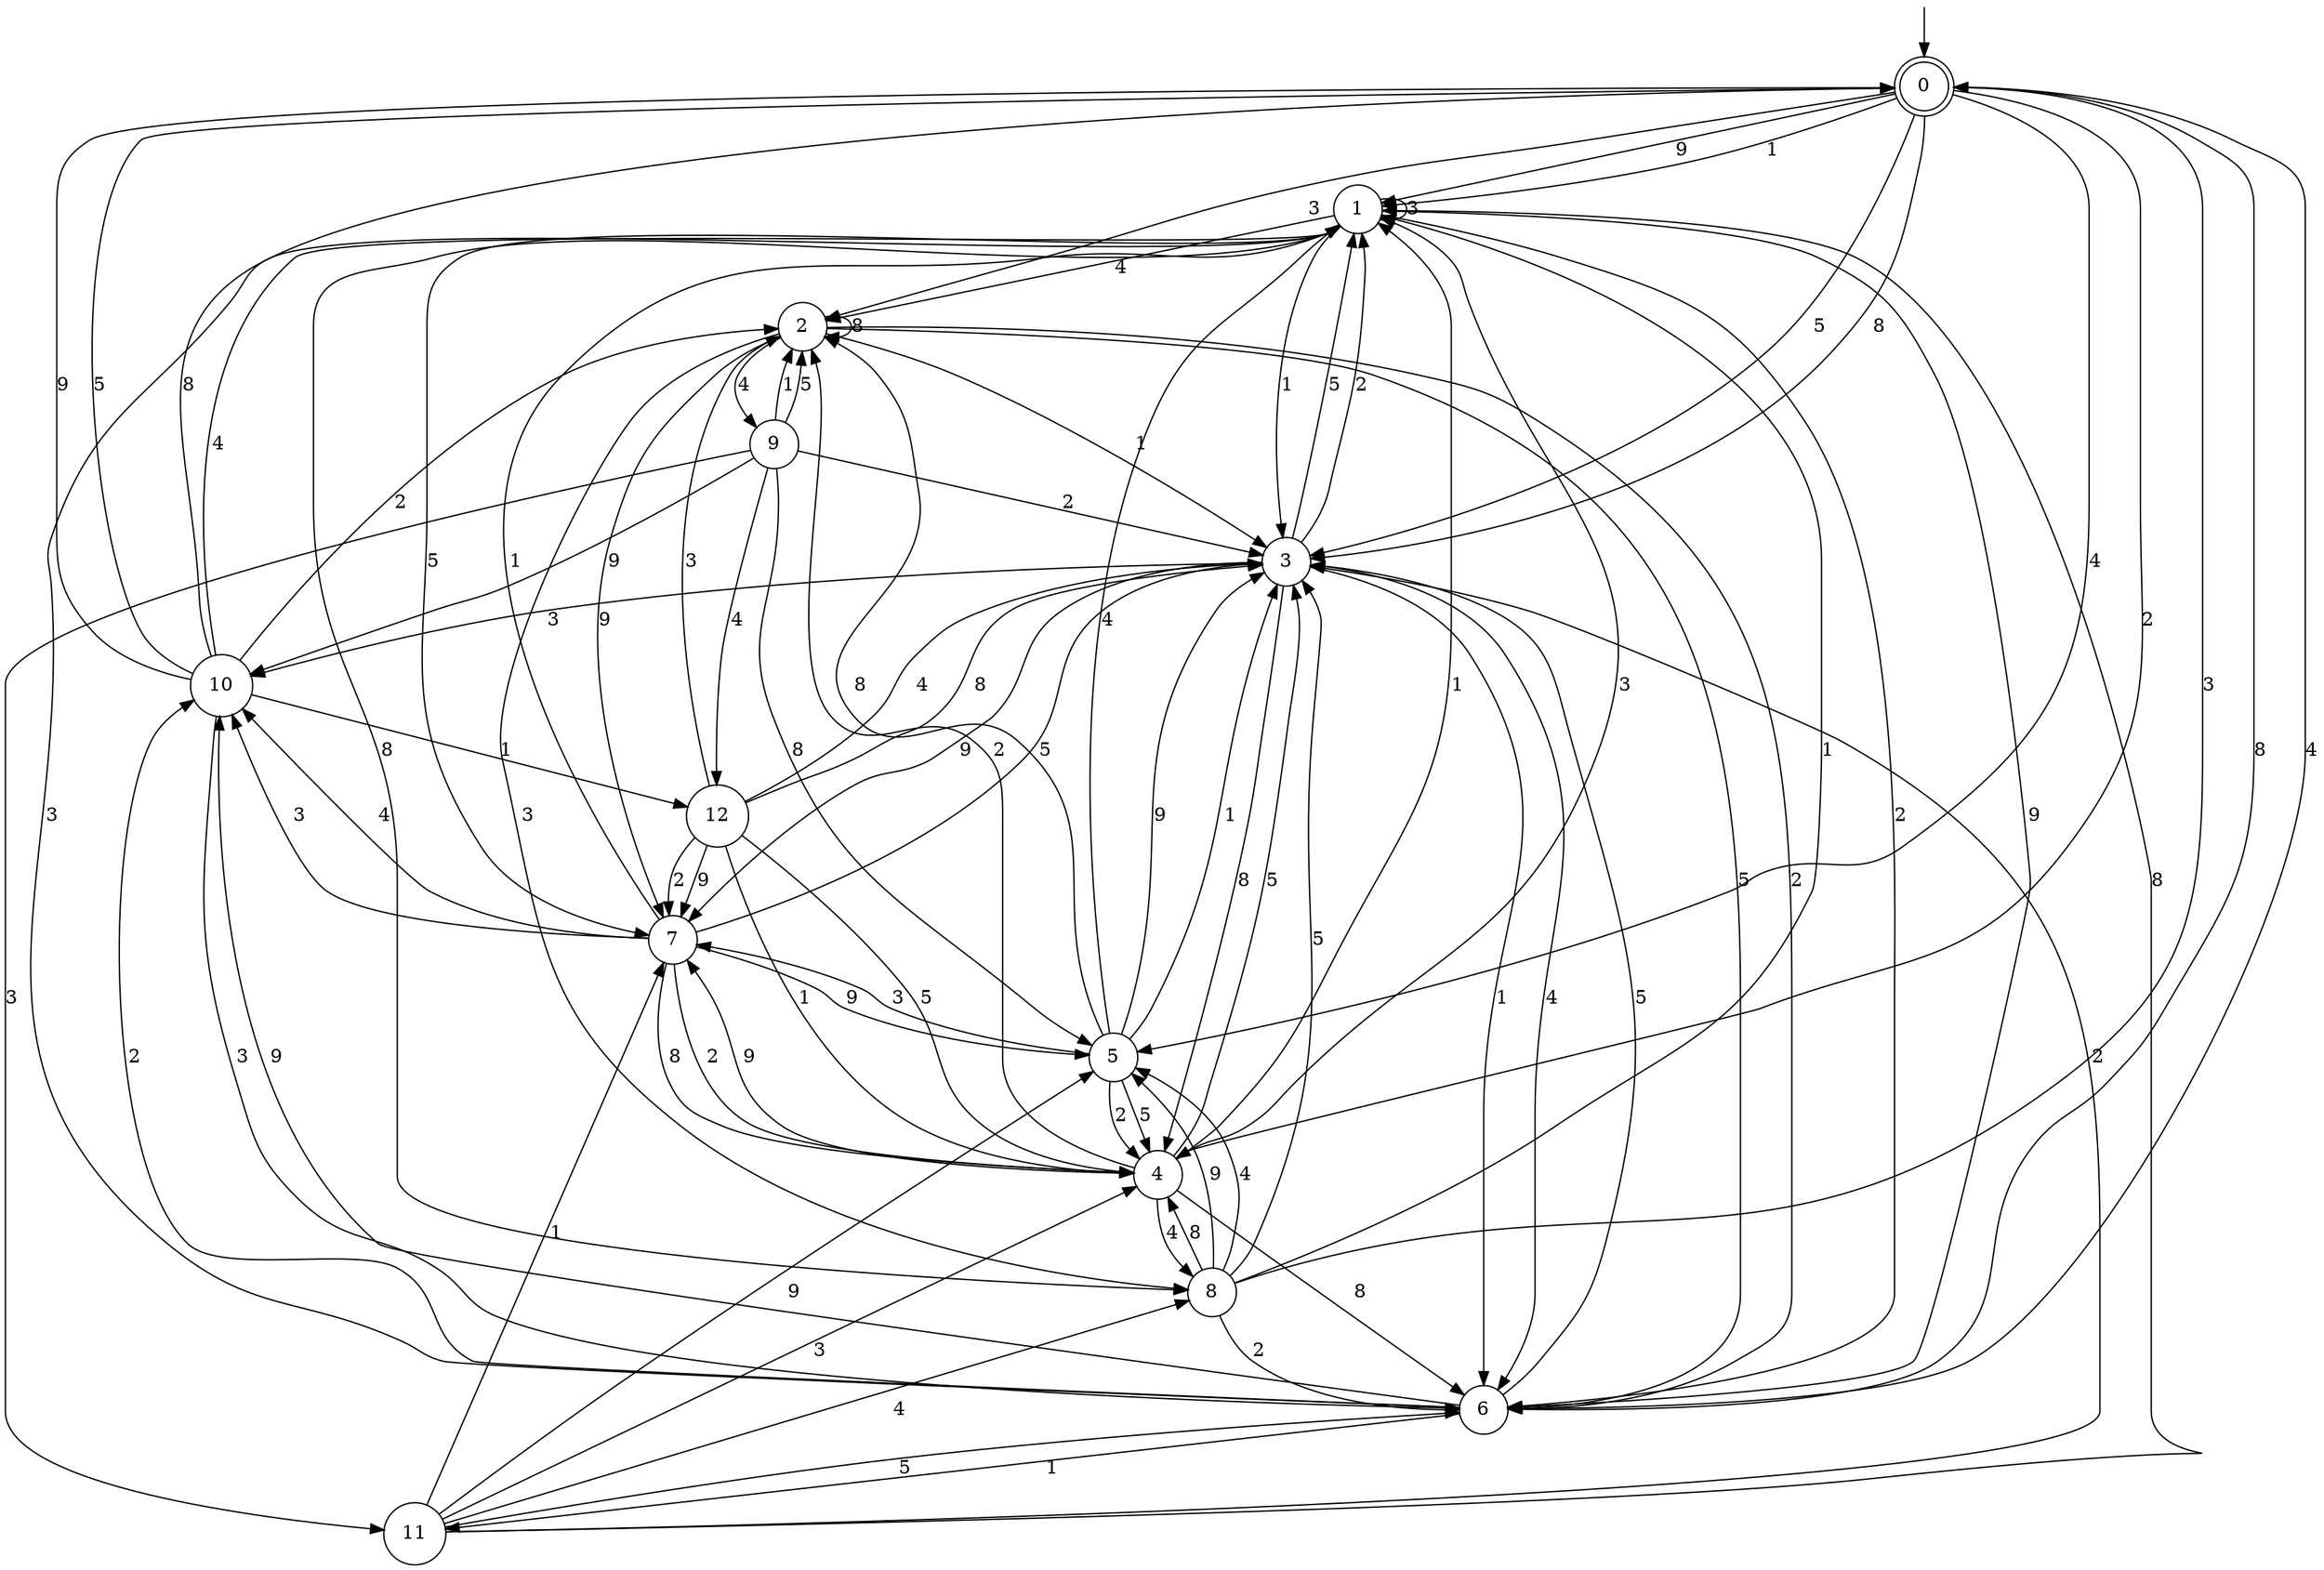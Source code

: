 digraph g {

	s0 [shape="doublecircle" label="0"];
	s1 [shape="circle" label="1"];
	s2 [shape="circle" label="2"];
	s3 [shape="circle" label="3"];
	s4 [shape="circle" label="4"];
	s5 [shape="circle" label="5"];
	s6 [shape="circle" label="6"];
	s7 [shape="circle" label="7"];
	s8 [shape="circle" label="8"];
	s9 [shape="circle" label="9"];
	s10 [shape="circle" label="10"];
	s11 [shape="circle" label="11"];
	s12 [shape="circle" label="12"];
	s0 -> s1 [label="9"];
	s0 -> s1 [label="1"];
	s0 -> s2 [label="3"];
	s0 -> s3 [label="5"];
	s0 -> s4 [label="2"];
	s0 -> s3 [label="8"];
	s0 -> s5 [label="4"];
	s1 -> s6 [label="9"];
	s1 -> s3 [label="1"];
	s1 -> s1 [label="3"];
	s1 -> s7 [label="5"];
	s1 -> s6 [label="2"];
	s1 -> s8 [label="8"];
	s1 -> s2 [label="4"];
	s2 -> s7 [label="9"];
	s2 -> s3 [label="1"];
	s2 -> s8 [label="3"];
	s2 -> s6 [label="5"];
	s2 -> s6 [label="2"];
	s2 -> s2 [label="8"];
	s2 -> s9 [label="4"];
	s3 -> s7 [label="9"];
	s3 -> s6 [label="1"];
	s3 -> s10 [label="3"];
	s3 -> s1 [label="5"];
	s3 -> s1 [label="2"];
	s3 -> s4 [label="8"];
	s3 -> s6 [label="4"];
	s4 -> s7 [label="9"];
	s4 -> s1 [label="1"];
	s4 -> s1 [label="3"];
	s4 -> s3 [label="5"];
	s4 -> s2 [label="2"];
	s4 -> s6 [label="8"];
	s4 -> s8 [label="4"];
	s5 -> s3 [label="9"];
	s5 -> s3 [label="1"];
	s5 -> s7 [label="3"];
	s5 -> s4 [label="5"];
	s5 -> s4 [label="2"];
	s5 -> s2 [label="8"];
	s5 -> s1 [label="4"];
	s6 -> s10 [label="9"];
	s6 -> s11 [label="1"];
	s6 -> s1 [label="3"];
	s6 -> s3 [label="5"];
	s6 -> s10 [label="2"];
	s6 -> s0 [label="8"];
	s6 -> s0 [label="4"];
	s7 -> s5 [label="9"];
	s7 -> s1 [label="1"];
	s7 -> s10 [label="3"];
	s7 -> s3 [label="5"];
	s7 -> s4 [label="2"];
	s7 -> s4 [label="8"];
	s7 -> s10 [label="4"];
	s8 -> s5 [label="9"];
	s8 -> s1 [label="1"];
	s8 -> s0 [label="3"];
	s8 -> s3 [label="5"];
	s8 -> s6 [label="2"];
	s8 -> s4 [label="8"];
	s8 -> s5 [label="4"];
	s9 -> s10 [label="9"];
	s9 -> s2 [label="1"];
	s9 -> s11 [label="3"];
	s9 -> s2 [label="5"];
	s9 -> s3 [label="2"];
	s9 -> s5 [label="8"];
	s9 -> s12 [label="4"];
	s10 -> s0 [label="9"];
	s10 -> s12 [label="1"];
	s10 -> s6 [label="3"];
	s10 -> s0 [label="5"];
	s10 -> s2 [label="2"];
	s10 -> s0 [label="8"];
	s10 -> s1 [label="4"];
	s11 -> s5 [label="9"];
	s11 -> s7 [label="1"];
	s11 -> s4 [label="3"];
	s11 -> s6 [label="5"];
	s11 -> s3 [label="2"];
	s11 -> s1 [label="8"];
	s11 -> s8 [label="4"];
	s12 -> s7 [label="9"];
	s12 -> s4 [label="1"];
	s12 -> s2 [label="3"];
	s12 -> s4 [label="5"];
	s12 -> s7 [label="2"];
	s12 -> s3 [label="8"];
	s12 -> s3 [label="4"];

__start0 [label="" shape="none" width="0" height="0"];
__start0 -> s0;

}
